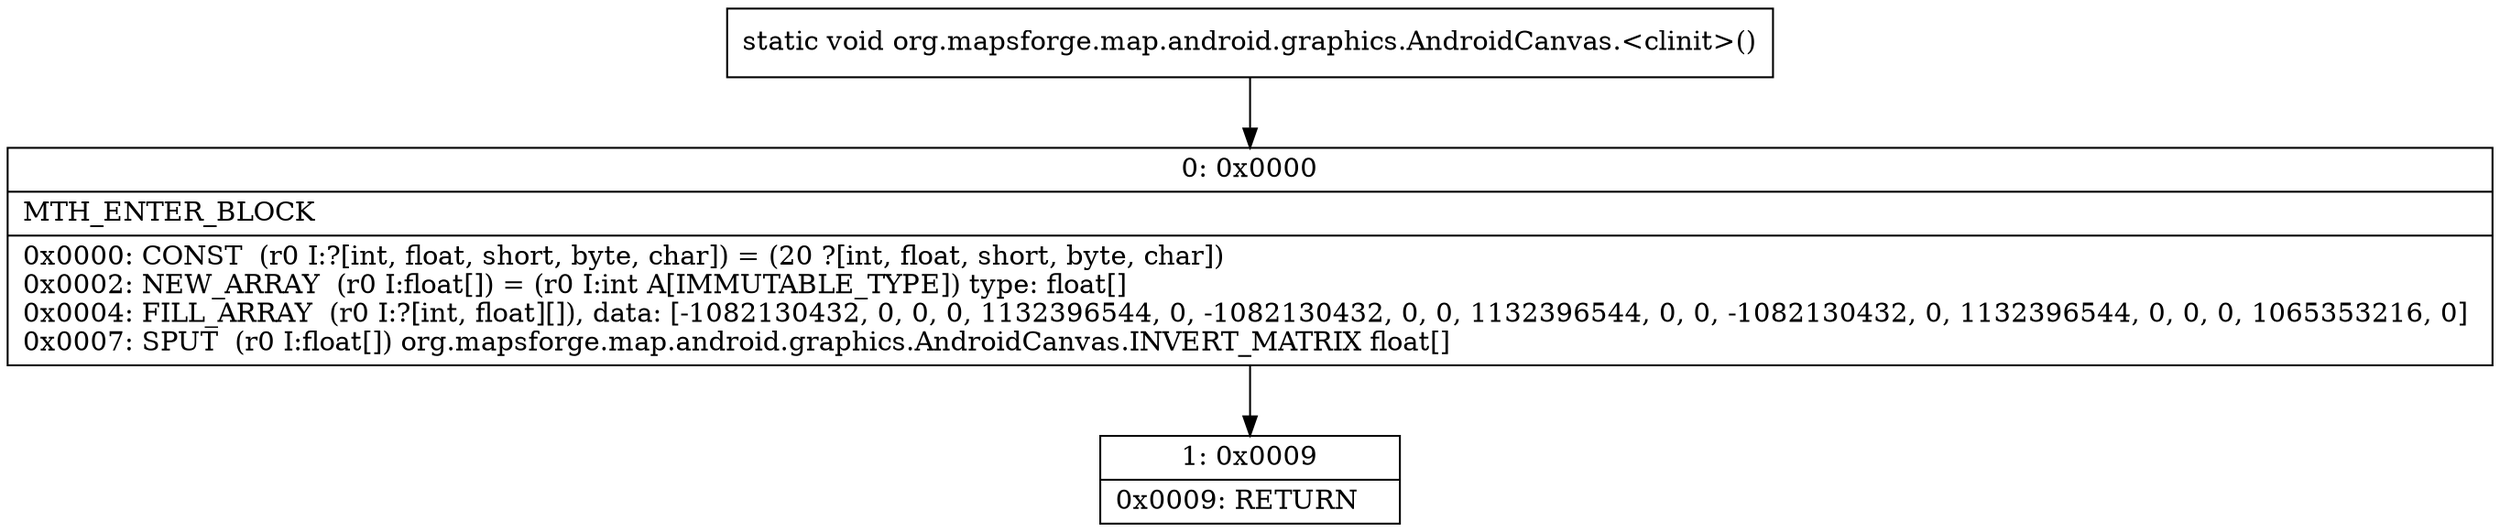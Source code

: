 digraph "CFG fororg.mapsforge.map.android.graphics.AndroidCanvas.\<clinit\>()V" {
Node_0 [shape=record,label="{0\:\ 0x0000|MTH_ENTER_BLOCK\l|0x0000: CONST  (r0 I:?[int, float, short, byte, char]) = (20 ?[int, float, short, byte, char]) \l0x0002: NEW_ARRAY  (r0 I:float[]) = (r0 I:int A[IMMUTABLE_TYPE]) type: float[] \l0x0004: FILL_ARRAY  (r0 I:?[int, float][]), data: [\-1082130432, 0, 0, 0, 1132396544, 0, \-1082130432, 0, 0, 1132396544, 0, 0, \-1082130432, 0, 1132396544, 0, 0, 0, 1065353216, 0] \l0x0007: SPUT  (r0 I:float[]) org.mapsforge.map.android.graphics.AndroidCanvas.INVERT_MATRIX float[] \l}"];
Node_1 [shape=record,label="{1\:\ 0x0009|0x0009: RETURN   \l}"];
MethodNode[shape=record,label="{static void org.mapsforge.map.android.graphics.AndroidCanvas.\<clinit\>() }"];
MethodNode -> Node_0;
Node_0 -> Node_1;
}

